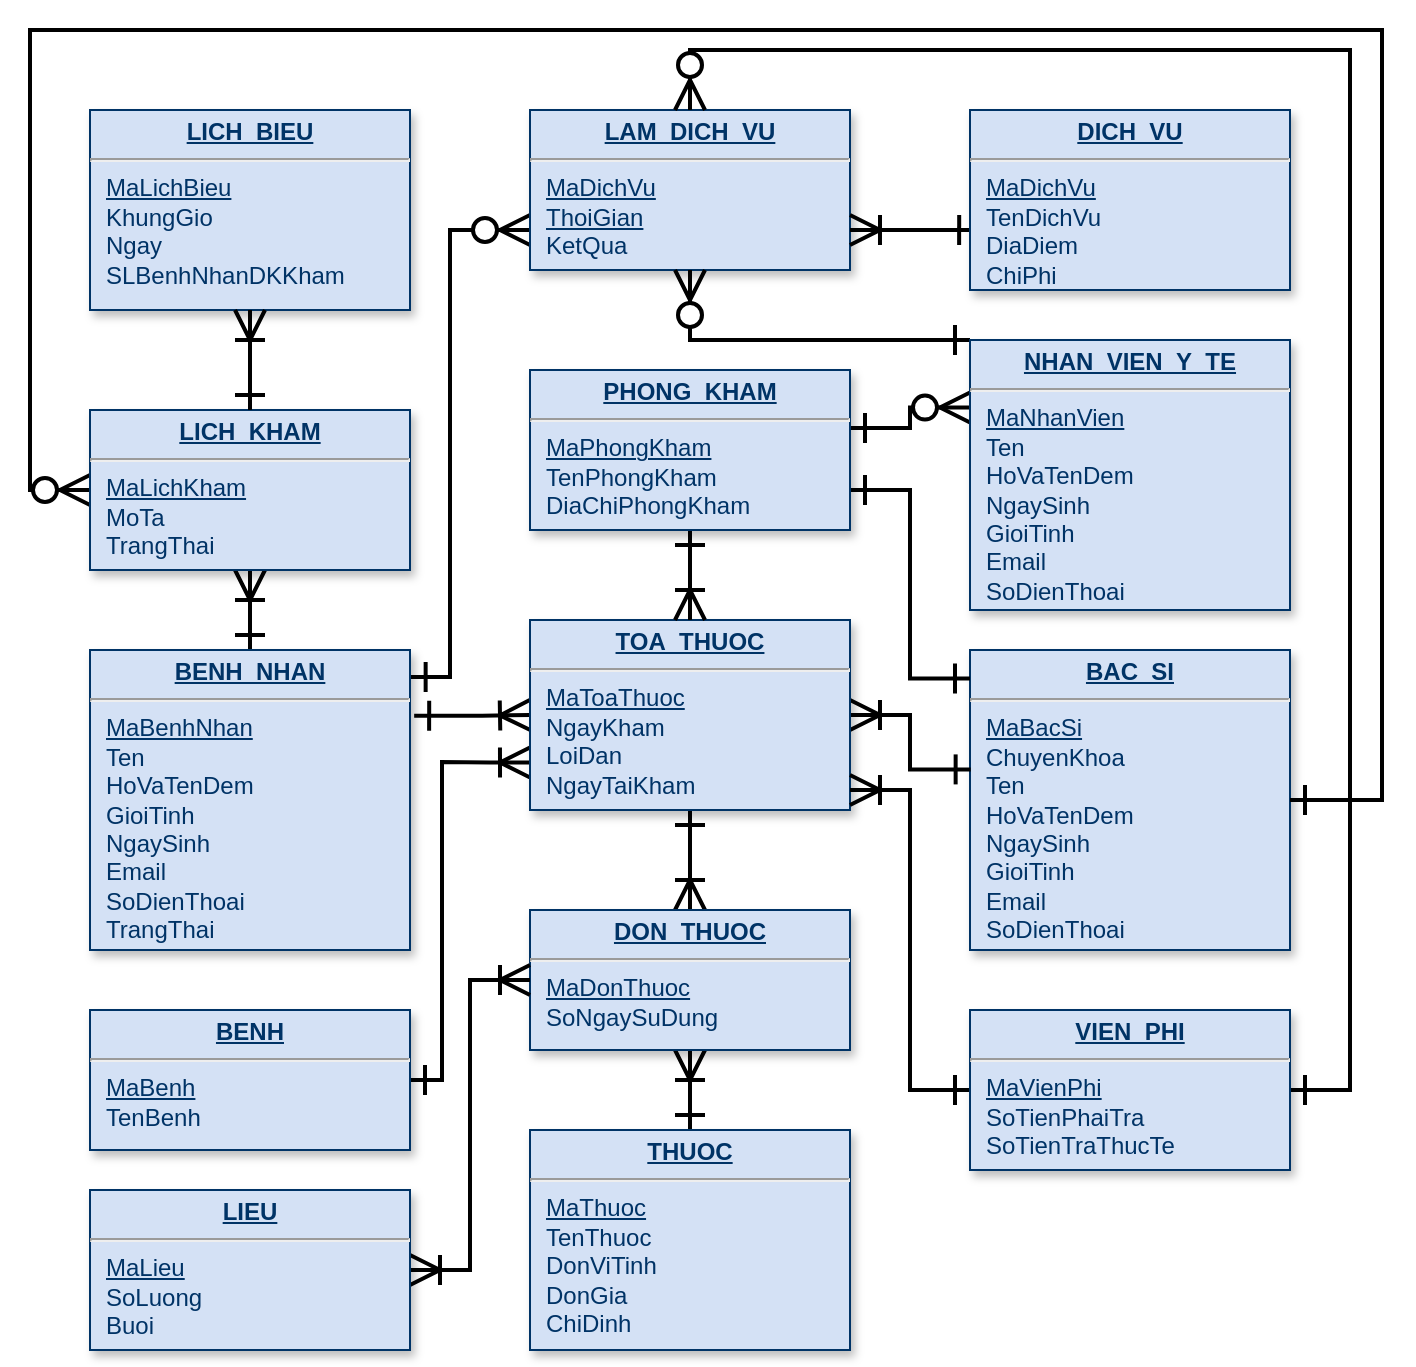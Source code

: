<mxfile version="13.10.4" type="github">
  <diagram name="Page-1" id="efa7a0a1-bf9b-a30e-e6df-94a7791c09e9">
    <mxGraphModel dx="42" dy="1658" grid="1" gridSize="10" guides="1" tooltips="1" connect="1" arrows="1" fold="1" page="1" pageScale="1" pageWidth="826" pageHeight="1169" background="#ffffff" math="0" shadow="0">
      <root>
        <mxCell id="0" />
        <mxCell id="1" parent="0" />
        <mxCell id="B0tJStdaB35ie_Ph1WJy-118" value="&lt;p style=&quot;margin: 0px ; margin-top: 4px ; text-align: center ; text-decoration: underline&quot;&gt;&lt;b&gt;BAC_SI&lt;/b&gt;&lt;/p&gt;&lt;hr&gt;&lt;p style=&quot;margin: 0px ; margin-left: 8px&quot;&gt;&lt;u&gt;MaBacSi&lt;/u&gt;&lt;/p&gt;&lt;p style=&quot;margin: 0px ; margin-left: 8px&quot;&gt;ChuyenKhoa&lt;/p&gt;&lt;p style=&quot;margin: 0px ; margin-left: 8px&quot;&gt;Ten&lt;/p&gt;&lt;p style=&quot;margin: 0px ; margin-left: 8px&quot;&gt;HoVaTenDem&lt;/p&gt;&lt;p style=&quot;margin: 0px ; margin-left: 8px&quot;&gt;NgaySinh&lt;/p&gt;&lt;p style=&quot;margin: 0px ; margin-left: 8px&quot;&gt;GioiTinh&lt;/p&gt;&lt;p style=&quot;margin: 0px ; margin-left: 8px&quot;&gt;Email&lt;/p&gt;&lt;p style=&quot;margin: 0px ; margin-left: 8px&quot;&gt;SoDienThoai&lt;/p&gt;" style="verticalAlign=top;align=left;overflow=fill;fontSize=12;fontFamily=Helvetica;html=1;strokeColor=#003366;shadow=1;fillColor=#D4E1F5;fontColor=#003366" parent="1" vertex="1">
          <mxGeometry x="1364" y="-810" width="160" height="150" as="geometry" />
        </mxCell>
        <mxCell id="B0tJStdaB35ie_Ph1WJy-130" style="edgeStyle=orthogonalEdgeStyle;rounded=0;orthogonalLoop=1;jettySize=auto;html=1;startArrow=ERone;startFill=0;startSize=12;endArrow=ERoneToMany;endFill=0;endSize=12;strokeWidth=2;entryX=0.5;entryY=1;entryDx=0;entryDy=0;exitX=0.5;exitY=0;exitDx=0;exitDy=0;" parent="1" source="B0tJStdaB35ie_Ph1WJy-119" target="B0tJStdaB35ie_Ph1WJy-126" edge="1">
          <mxGeometry relative="1" as="geometry">
            <mxPoint x="984" y="-784" as="sourcePoint" />
            <mxPoint x="944" y="-870" as="targetPoint" />
          </mxGeometry>
        </mxCell>
        <mxCell id="B0tJStdaB35ie_Ph1WJy-172" style="edgeStyle=orthogonalEdgeStyle;rounded=0;orthogonalLoop=1;jettySize=auto;html=1;exitX=1.002;exitY=0.09;exitDx=0;exitDy=0;startArrow=ERone;startFill=0;startSize=12;endArrow=ERzeroToMany;endFill=1;endSize=12;strokeWidth=2;entryX=0;entryY=0.75;entryDx=0;entryDy=0;exitPerimeter=0;" parent="1" source="B0tJStdaB35ie_Ph1WJy-119" target="B0tJStdaB35ie_Ph1WJy-136" edge="1">
          <mxGeometry relative="1" as="geometry">
            <mxPoint x="984" y="-1020.0" as="targetPoint" />
            <Array as="points">
              <mxPoint x="1104" y="-797" />
              <mxPoint x="1104" y="-1020" />
            </Array>
          </mxGeometry>
        </mxCell>
        <mxCell id="B0tJStdaB35ie_Ph1WJy-176" style="edgeStyle=orthogonalEdgeStyle;rounded=0;orthogonalLoop=1;jettySize=auto;html=1;entryX=0;entryY=0.5;entryDx=0;entryDy=0;startArrow=ERone;startFill=0;startSize=12;endArrow=ERoneToMany;endFill=0;endSize=12;strokeWidth=2;exitX=1.013;exitY=0.219;exitDx=0;exitDy=0;exitPerimeter=0;" parent="1" source="B0tJStdaB35ie_Ph1WJy-119" target="B0tJStdaB35ie_Ph1WJy-120" edge="1">
          <mxGeometry relative="1" as="geometry">
            <mxPoint x="1084" y="-801" as="sourcePoint" />
            <Array as="points">
              <mxPoint x="1120" y="-777" />
            </Array>
          </mxGeometry>
        </mxCell>
        <mxCell id="B0tJStdaB35ie_Ph1WJy-119" value="&lt;p style=&quot;margin: 0px ; margin-top: 4px ; text-align: center ; text-decoration: underline&quot;&gt;&lt;b&gt;BENH_NHAN&lt;/b&gt;&lt;/p&gt;&lt;hr&gt;&lt;p style=&quot;margin: 0px ; margin-left: 8px&quot;&gt;&lt;u&gt;MaBenhNhan&lt;/u&gt;&lt;/p&gt;&lt;p style=&quot;margin: 0px ; margin-left: 8px&quot;&gt;Ten&lt;/p&gt;&lt;p style=&quot;margin: 0px ; margin-left: 8px&quot;&gt;HoVaTenDem&lt;/p&gt;&lt;p style=&quot;margin: 0px ; margin-left: 8px&quot;&gt;GioiTinh&lt;/p&gt;&lt;p style=&quot;margin: 0px ; margin-left: 8px&quot;&gt;NgaySinh&lt;/p&gt;&lt;p style=&quot;margin: 0px ; margin-left: 8px&quot;&gt;Email&lt;/p&gt;&lt;p style=&quot;margin: 0px ; margin-left: 8px&quot;&gt;SoDienThoai&lt;/p&gt;&lt;p style=&quot;margin: 0px ; margin-left: 8px&quot;&gt;TrangThai&lt;/p&gt;" style="verticalAlign=top;align=left;overflow=fill;fontSize=12;fontFamily=Helvetica;html=1;strokeColor=#003366;shadow=1;fillColor=#D4E1F5;fontColor=#003366" parent="1" vertex="1">
          <mxGeometry x="924" y="-810" width="160" height="150" as="geometry" />
        </mxCell>
        <mxCell id="B0tJStdaB35ie_Ph1WJy-179" style="edgeStyle=orthogonalEdgeStyle;rounded=0;orthogonalLoop=1;jettySize=auto;html=1;exitX=1;exitY=0.5;exitDx=0;exitDy=0;startArrow=ERoneToMany;startFill=0;startSize=12;endArrow=ERone;endFill=0;endSize=12;strokeWidth=2;entryX=0.002;entryY=0.398;entryDx=0;entryDy=0;entryPerimeter=0;" parent="1" source="B0tJStdaB35ie_Ph1WJy-120" target="B0tJStdaB35ie_Ph1WJy-118" edge="1">
          <mxGeometry relative="1" as="geometry">
            <mxPoint x="1363" y="-730" as="targetPoint" />
            <Array as="points">
              <mxPoint x="1334" y="-778" />
              <mxPoint x="1334" y="-750" />
            </Array>
          </mxGeometry>
        </mxCell>
        <mxCell id="B0tJStdaB35ie_Ph1WJy-186" style="edgeStyle=orthogonalEdgeStyle;rounded=0;orthogonalLoop=1;jettySize=auto;html=1;exitX=0;exitY=0.75;exitDx=0;exitDy=0;startArrow=ERoneToMany;startFill=0;startSize=12;endArrow=ERone;endFill=0;endSize=12;strokeWidth=2;entryX=1;entryY=0.5;entryDx=0;entryDy=0;" parent="1" source="B0tJStdaB35ie_Ph1WJy-120" target="B0tJStdaB35ie_Ph1WJy-183" edge="1">
          <mxGeometry relative="1" as="geometry">
            <Array as="points">
              <mxPoint x="1124" y="-754" />
              <mxPoint x="1100" y="-754" />
              <mxPoint x="1100" y="-595" />
            </Array>
          </mxGeometry>
        </mxCell>
        <mxCell id="B0tJStdaB35ie_Ph1WJy-190" style="edgeStyle=orthogonalEdgeStyle;rounded=0;orthogonalLoop=1;jettySize=auto;html=1;exitX=0.5;exitY=1;exitDx=0;exitDy=0;entryX=0.5;entryY=0;entryDx=0;entryDy=0;startArrow=ERone;startFill=0;startSize=12;endArrow=ERoneToMany;endFill=0;endSize=12;strokeWidth=2;" parent="1" source="B0tJStdaB35ie_Ph1WJy-120" target="B0tJStdaB35ie_Ph1WJy-187" edge="1">
          <mxGeometry relative="1" as="geometry" />
        </mxCell>
        <mxCell id="B0tJStdaB35ie_Ph1WJy-120" value="&lt;p style=&quot;margin: 0px ; margin-top: 4px ; text-align: center ; text-decoration: underline&quot;&gt;&lt;b&gt;TOA_THUOC&lt;/b&gt;&lt;/p&gt;&lt;hr&gt;&lt;p style=&quot;margin: 0px ; margin-left: 8px&quot;&gt;&lt;u&gt;MaToaThuoc&lt;/u&gt;&lt;/p&gt;&lt;p style=&quot;margin: 0px ; margin-left: 8px&quot;&gt;NgayKham&lt;/p&gt;&lt;p style=&quot;margin: 0px ; margin-left: 8px&quot;&gt;LoiDan&lt;/p&gt;&lt;p style=&quot;margin: 0px ; margin-left: 8px&quot;&gt;NgayTaiKham&lt;/p&gt;" style="verticalAlign=top;align=left;overflow=fill;fontSize=12;fontFamily=Helvetica;html=1;strokeColor=#003366;shadow=1;fillColor=#D4E1F5;fontColor=#003366" parent="1" vertex="1">
          <mxGeometry x="1144" y="-825" width="160" height="95" as="geometry" />
        </mxCell>
        <mxCell id="B0tJStdaB35ie_Ph1WJy-134" style="edgeStyle=orthogonalEdgeStyle;rounded=0;orthogonalLoop=1;jettySize=auto;html=1;exitX=0.5;exitY=1;exitDx=0;exitDy=0;entryX=0.5;entryY=0;entryDx=0;entryDy=0;startArrow=ERone;startFill=0;startSize=12;endArrow=ERoneToMany;endFill=0;endSize=12;strokeWidth=2;" parent="1" source="B0tJStdaB35ie_Ph1WJy-121" target="B0tJStdaB35ie_Ph1WJy-120" edge="1">
          <mxGeometry relative="1" as="geometry" />
        </mxCell>
        <mxCell id="B0tJStdaB35ie_Ph1WJy-181" style="edgeStyle=orthogonalEdgeStyle;rounded=0;orthogonalLoop=1;jettySize=auto;html=1;exitX=1;exitY=0.75;exitDx=0;exitDy=0;entryX=0;entryY=0.095;entryDx=0;entryDy=0;entryPerimeter=0;startArrow=ERone;startFill=0;startSize=12;endArrow=ERone;endFill=0;endSize=12;strokeWidth=2;" parent="1" source="B0tJStdaB35ie_Ph1WJy-121" target="B0tJStdaB35ie_Ph1WJy-118" edge="1">
          <mxGeometry relative="1" as="geometry" />
        </mxCell>
        <mxCell id="B0tJStdaB35ie_Ph1WJy-182" style="edgeStyle=orthogonalEdgeStyle;rounded=0;orthogonalLoop=1;jettySize=auto;html=1;exitX=1;exitY=0.363;exitDx=0;exitDy=0;startArrow=ERone;startFill=0;startSize=12;endArrow=ERzeroToMany;endFill=1;endSize=12;strokeWidth=2;exitPerimeter=0;entryX=0;entryY=0.25;entryDx=0;entryDy=0;" parent="1" source="B0tJStdaB35ie_Ph1WJy-121" target="B0tJStdaB35ie_Ph1WJy-173" edge="1">
          <mxGeometry relative="1" as="geometry">
            <mxPoint x="1364" y="-925" as="targetPoint" />
          </mxGeometry>
        </mxCell>
        <mxCell id="B0tJStdaB35ie_Ph1WJy-121" value="&lt;p style=&quot;margin: 0px ; margin-top: 4px ; text-align: center ; text-decoration: underline&quot;&gt;&lt;b&gt;PHONG_KHAM&lt;/b&gt;&lt;/p&gt;&lt;hr&gt;&lt;p style=&quot;margin: 0px ; margin-left: 8px&quot;&gt;&lt;u&gt;MaPhongKham&lt;/u&gt;&lt;/p&gt;&lt;p style=&quot;margin: 0px ; margin-left: 8px&quot;&gt;TenPhongKham&lt;/p&gt;&lt;p style=&quot;margin: 0px ; margin-left: 8px&quot;&gt;DiaChiPhongKham&lt;/p&gt;" style="verticalAlign=top;align=left;overflow=fill;fontSize=12;fontFamily=Helvetica;html=1;strokeColor=#003366;shadow=1;fillColor=#D4E1F5;fontColor=#003366" parent="1" vertex="1">
          <mxGeometry x="1144" y="-950" width="160" height="80" as="geometry" />
        </mxCell>
        <mxCell id="SEWqbt-h9Y4v46-YcDt0-2" style="edgeStyle=orthogonalEdgeStyle;rounded=0;orthogonalLoop=1;jettySize=auto;html=1;exitX=0;exitY=0.5;exitDx=0;exitDy=0;entryX=1;entryY=0.5;entryDx=0;entryDy=0;startArrow=ERzeroToMany;startFill=1;startSize=12;endArrow=ERone;endFill=0;endSize=12;strokeWidth=2;" parent="1" source="B0tJStdaB35ie_Ph1WJy-126" target="B0tJStdaB35ie_Ph1WJy-118" edge="1">
          <mxGeometry relative="1" as="geometry">
            <Array as="points">
              <mxPoint x="894" y="-890" />
              <mxPoint x="894" y="-1120" />
              <mxPoint x="1570" y="-1120" />
              <mxPoint x="1570" y="-735" />
            </Array>
          </mxGeometry>
        </mxCell>
        <mxCell id="B0tJStdaB35ie_Ph1WJy-126" value="&lt;p style=&quot;margin: 0px ; margin-top: 4px ; text-align: center ; text-decoration: underline&quot;&gt;&lt;b&gt;LICH_KHAM&lt;/b&gt;&lt;/p&gt;&lt;hr&gt;&lt;p style=&quot;margin: 0px ; margin-left: 8px&quot;&gt;&lt;u&gt;MaLichKham&lt;/u&gt;&lt;/p&gt;&lt;p style=&quot;margin: 0px ; margin-left: 8px&quot;&gt;MoTa&lt;/p&gt;&lt;p style=&quot;margin: 0px ; margin-left: 8px&quot;&gt;TrangThai&lt;/p&gt;" style="verticalAlign=top;align=left;overflow=fill;fontSize=12;fontFamily=Helvetica;html=1;strokeColor=#003366;shadow=1;fillColor=#D4E1F5;fontColor=#003366" parent="1" vertex="1">
          <mxGeometry x="924" y="-930" width="160" height="80" as="geometry" />
        </mxCell>
        <mxCell id="B0tJStdaB35ie_Ph1WJy-136" value="&lt;p style=&quot;margin: 0px ; margin-top: 4px ; text-align: center ; text-decoration: underline&quot;&gt;&lt;b&gt;LAM_DICH_VU&lt;/b&gt;&lt;/p&gt;&lt;hr&gt;&lt;p style=&quot;margin: 0px ; margin-left: 8px&quot;&gt;&lt;u&gt;MaDichVu&lt;/u&gt;&lt;/p&gt;&lt;p style=&quot;margin: 0px ; margin-left: 8px&quot;&gt;&lt;u&gt;ThoiGian&lt;/u&gt;&lt;/p&gt;&lt;p style=&quot;margin: 0px ; margin-left: 8px&quot;&gt;KetQua&lt;/p&gt;&lt;p style=&quot;margin: 0px ; margin-left: 8px&quot;&gt;&lt;br&gt;&lt;/p&gt;" style="verticalAlign=top;align=left;overflow=fill;fontSize=12;fontFamily=Helvetica;html=1;strokeColor=#003366;shadow=1;fillColor=#D4E1F5;fontColor=#003366" parent="1" vertex="1">
          <mxGeometry x="1144" y="-1080" width="160" height="80" as="geometry" />
        </mxCell>
        <mxCell id="B0tJStdaB35ie_Ph1WJy-138" style="edgeStyle=orthogonalEdgeStyle;rounded=0;orthogonalLoop=1;jettySize=auto;html=1;exitX=0.013;exitY=0.667;exitDx=0;exitDy=0;entryX=1;entryY=0.75;entryDx=0;entryDy=0;startArrow=ERone;startFill=0;startSize=12;endArrow=ERoneToMany;endFill=0;endSize=12;strokeWidth=2;exitPerimeter=0;" parent="1" source="B0tJStdaB35ie_Ph1WJy-137" target="B0tJStdaB35ie_Ph1WJy-136" edge="1">
          <mxGeometry relative="1" as="geometry" />
        </mxCell>
        <mxCell id="B0tJStdaB35ie_Ph1WJy-137" value="&lt;p style=&quot;margin: 0px ; margin-top: 4px ; text-align: center ; text-decoration: underline&quot;&gt;&lt;b&gt;DICH_VU&lt;/b&gt;&lt;/p&gt;&lt;hr&gt;&lt;p style=&quot;margin: 0px ; margin-left: 8px&quot;&gt;&lt;u&gt;MaDichVu&lt;/u&gt;&lt;/p&gt;&lt;p style=&quot;margin: 0px ; margin-left: 8px&quot;&gt;TenDichVu&lt;/p&gt;&lt;p style=&quot;margin: 0px ; margin-left: 8px&quot;&gt;DiaDiem&lt;/p&gt;&lt;p style=&quot;margin: 0px ; margin-left: 8px&quot;&gt;ChiPhi&lt;/p&gt;" style="verticalAlign=top;align=left;overflow=fill;fontSize=12;fontFamily=Helvetica;html=1;strokeColor=#003366;shadow=1;fillColor=#D4E1F5;fontColor=#003366" parent="1" vertex="1">
          <mxGeometry x="1364" y="-1080" width="160" height="90" as="geometry" />
        </mxCell>
        <mxCell id="SEWqbt-h9Y4v46-YcDt0-1" style="edgeStyle=orthogonalEdgeStyle;rounded=0;orthogonalLoop=1;jettySize=auto;html=1;exitX=0;exitY=0;exitDx=0;exitDy=0;entryX=0.5;entryY=1;entryDx=0;entryDy=0;strokeWidth=2;endArrow=ERzeroToMany;endFill=1;endSize=12;startSize=12;startArrow=ERone;startFill=0;" parent="1" source="B0tJStdaB35ie_Ph1WJy-173" target="B0tJStdaB35ie_Ph1WJy-136" edge="1">
          <mxGeometry relative="1" as="geometry">
            <Array as="points">
              <mxPoint x="1224" y="-965" />
            </Array>
          </mxGeometry>
        </mxCell>
        <mxCell id="B0tJStdaB35ie_Ph1WJy-173" value="&lt;p style=&quot;margin: 0px ; margin-top: 4px ; text-align: center ; text-decoration: underline&quot;&gt;&lt;b&gt;NHAN_VIEN_Y_TE&lt;/b&gt;&lt;/p&gt;&lt;hr&gt;&lt;p style=&quot;margin: 0px ; margin-left: 8px&quot;&gt;&lt;u&gt;MaNhanVien&lt;/u&gt;&lt;/p&gt;&lt;p style=&quot;margin: 0px ; margin-left: 8px&quot;&gt;Ten&lt;/p&gt;&lt;p style=&quot;margin: 0px ; margin-left: 8px&quot;&gt;HoVaTenDem&lt;/p&gt;&lt;p style=&quot;margin: 0px 0px 0px 8px&quot;&gt;NgaySinh&lt;/p&gt;&lt;p style=&quot;margin: 0px 0px 0px 8px&quot;&gt;GioiTinh&lt;/p&gt;&lt;p style=&quot;margin: 0px 0px 0px 8px&quot;&gt;Email&lt;/p&gt;&lt;p style=&quot;margin: 0px 0px 0px 8px&quot;&gt;SoDienThoai&lt;/p&gt;" style="verticalAlign=top;align=left;overflow=fill;fontSize=12;fontFamily=Helvetica;html=1;strokeColor=#003366;shadow=1;fillColor=#D4E1F5;fontColor=#003366" parent="1" vertex="1">
          <mxGeometry x="1364" y="-965" width="160" height="135" as="geometry" />
        </mxCell>
        <mxCell id="B0tJStdaB35ie_Ph1WJy-183" value="&lt;p style=&quot;margin: 0px ; margin-top: 4px ; text-align: center ; text-decoration: underline&quot;&gt;&lt;b&gt;BENH&lt;/b&gt;&lt;/p&gt;&lt;hr&gt;&lt;p style=&quot;margin: 0px ; margin-left: 8px&quot;&gt;&lt;u&gt;MaBenh&lt;/u&gt;&lt;/p&gt;&lt;p style=&quot;margin: 0px ; margin-left: 8px&quot;&gt;TenBenh&lt;/p&gt;&lt;p style=&quot;margin: 0px ; margin-left: 8px&quot;&gt;&lt;br&gt;&lt;/p&gt;" style="verticalAlign=top;align=left;overflow=fill;fontSize=12;fontFamily=Helvetica;html=1;strokeColor=#003366;shadow=1;fillColor=#D4E1F5;fontColor=#003366" parent="1" vertex="1">
          <mxGeometry x="924" y="-630" width="160" height="70" as="geometry" />
        </mxCell>
        <mxCell id="B0tJStdaB35ie_Ph1WJy-193" style="edgeStyle=orthogonalEdgeStyle;rounded=0;orthogonalLoop=1;jettySize=auto;html=1;exitX=0.5;exitY=1;exitDx=0;exitDy=0;entryX=0.5;entryY=0;entryDx=0;entryDy=0;startArrow=ERoneToMany;startFill=0;startSize=12;endArrow=ERone;endFill=0;endSize=12;strokeWidth=2;" parent="1" source="B0tJStdaB35ie_Ph1WJy-187" target="B0tJStdaB35ie_Ph1WJy-191" edge="1">
          <mxGeometry relative="1" as="geometry" />
        </mxCell>
        <mxCell id="B0tJStdaB35ie_Ph1WJy-187" value="&lt;p style=&quot;margin: 0px ; margin-top: 4px ; text-align: center ; text-decoration: underline&quot;&gt;&lt;b&gt;DON_THUOC&lt;/b&gt;&lt;/p&gt;&lt;hr&gt;&lt;p style=&quot;margin: 0px ; margin-left: 8px&quot;&gt;&lt;u&gt;MaDonThuoc&lt;/u&gt;&lt;/p&gt;&lt;p style=&quot;margin: 0px ; margin-left: 8px&quot;&gt;SoNgaySuDung&lt;/p&gt;" style="verticalAlign=top;align=left;overflow=fill;fontSize=12;fontFamily=Helvetica;html=1;strokeColor=#003366;shadow=1;fillColor=#D4E1F5;fontColor=#003366" parent="1" vertex="1">
          <mxGeometry x="1144" y="-680" width="160" height="70" as="geometry" />
        </mxCell>
        <mxCell id="B0tJStdaB35ie_Ph1WJy-191" value="&lt;p style=&quot;margin: 0px ; margin-top: 4px ; text-align: center ; text-decoration: underline&quot;&gt;&lt;b&gt;THUOC&lt;/b&gt;&lt;/p&gt;&lt;hr&gt;&lt;p style=&quot;margin: 0px ; margin-left: 8px&quot;&gt;&lt;u&gt;MaThuoc&lt;/u&gt;&lt;/p&gt;&lt;p style=&quot;margin: 0px ; margin-left: 8px&quot;&gt;TenThuoc&lt;/p&gt;&lt;p style=&quot;margin: 0px ; margin-left: 8px&quot;&gt;DonViTinh&lt;/p&gt;&lt;p style=&quot;margin: 0px ; margin-left: 8px&quot;&gt;DonGia&lt;/p&gt;&lt;p style=&quot;margin: 0px ; margin-left: 8px&quot;&gt;ChiDinh&lt;/p&gt;&lt;p style=&quot;margin: 0px ; margin-left: 8px&quot;&gt;&lt;br&gt;&lt;/p&gt;" style="verticalAlign=top;align=left;overflow=fill;fontSize=12;fontFamily=Helvetica;html=1;strokeColor=#003366;shadow=1;fillColor=#D4E1F5;fontColor=#003366" parent="1" vertex="1">
          <mxGeometry x="1144" y="-570" width="160" height="110" as="geometry" />
        </mxCell>
        <mxCell id="B0tJStdaB35ie_Ph1WJy-195" style="edgeStyle=orthogonalEdgeStyle;rounded=0;orthogonalLoop=1;jettySize=auto;html=1;exitX=1;exitY=0.5;exitDx=0;exitDy=0;entryX=0;entryY=0.5;entryDx=0;entryDy=0;startArrow=ERoneToMany;startFill=0;startSize=12;endArrow=ERoneToMany;endFill=0;endSize=12;strokeWidth=2;" parent="1" source="B0tJStdaB35ie_Ph1WJy-194" target="B0tJStdaB35ie_Ph1WJy-187" edge="1">
          <mxGeometry relative="1" as="geometry" />
        </mxCell>
        <mxCell id="B0tJStdaB35ie_Ph1WJy-194" value="&lt;p style=&quot;margin: 0px ; margin-top: 4px ; text-align: center ; text-decoration: underline&quot;&gt;&lt;b&gt;LIEU&lt;/b&gt;&lt;/p&gt;&lt;hr&gt;&lt;p style=&quot;margin: 0px ; margin-left: 8px&quot;&gt;&lt;u&gt;MaLieu&lt;/u&gt;&lt;/p&gt;&lt;p style=&quot;margin: 0px ; margin-left: 8px&quot;&gt;SoLuong&lt;/p&gt;&lt;p style=&quot;margin: 0px ; margin-left: 8px&quot;&gt;Buoi&lt;/p&gt;" style="verticalAlign=top;align=left;overflow=fill;fontSize=12;fontFamily=Helvetica;html=1;strokeColor=#003366;shadow=1;fillColor=#D4E1F5;fontColor=#003366" parent="1" vertex="1">
          <mxGeometry x="924" y="-540" width="160" height="80" as="geometry" />
        </mxCell>
        <mxCell id="B0tJStdaB35ie_Ph1WJy-200" style="edgeStyle=orthogonalEdgeStyle;rounded=0;orthogonalLoop=1;jettySize=auto;html=1;exitX=0;exitY=0.5;exitDx=0;exitDy=0;entryX=1;entryY=0.895;entryDx=0;entryDy=0;entryPerimeter=0;startArrow=ERone;startFill=0;startSize=12;endArrow=ERoneToMany;endFill=0;endSize=12;strokeWidth=2;" parent="1" source="B0tJStdaB35ie_Ph1WJy-199" target="B0tJStdaB35ie_Ph1WJy-120" edge="1">
          <mxGeometry relative="1" as="geometry" />
        </mxCell>
        <mxCell id="B0tJStdaB35ie_Ph1WJy-203" style="edgeStyle=orthogonalEdgeStyle;rounded=0;orthogonalLoop=1;jettySize=auto;html=1;exitX=1;exitY=0.5;exitDx=0;exitDy=0;entryX=0.5;entryY=0;entryDx=0;entryDy=0;startArrow=ERone;startFill=0;startSize=12;endArrow=ERzeroToMany;endFill=1;endSize=12;strokeWidth=2;" parent="1" source="B0tJStdaB35ie_Ph1WJy-199" target="B0tJStdaB35ie_Ph1WJy-136" edge="1">
          <mxGeometry relative="1" as="geometry" />
        </mxCell>
        <mxCell id="B0tJStdaB35ie_Ph1WJy-199" value="&lt;p style=&quot;margin: 0px ; margin-top: 4px ; text-align: center ; text-decoration: underline&quot;&gt;&lt;b&gt;VIEN_PHI&lt;/b&gt;&lt;/p&gt;&lt;hr&gt;&lt;p style=&quot;margin: 0px ; margin-left: 8px&quot;&gt;&lt;u&gt;MaVienPhi&lt;/u&gt;&lt;/p&gt;&lt;p style=&quot;margin: 0px ; margin-left: 8px&quot;&gt;SoTienPhaiTra&lt;/p&gt;&lt;p style=&quot;margin: 0px ; margin-left: 8px&quot;&gt;SoTienTraThucTe&lt;/p&gt;" style="verticalAlign=top;align=left;overflow=fill;fontSize=12;fontFamily=Helvetica;html=1;strokeColor=#003366;shadow=1;fillColor=#D4E1F5;fontColor=#003366" parent="1" vertex="1">
          <mxGeometry x="1364" y="-630" width="160" height="80" as="geometry" />
        </mxCell>
        <mxCell id="5lNmmFZzOXEQ4RBPfCnp-1" value="&lt;p style=&quot;margin: 0px ; margin-top: 4px ; text-align: center ; text-decoration: underline&quot;&gt;&lt;b&gt;LICH_BIEU&lt;/b&gt;&lt;/p&gt;&lt;hr&gt;&lt;p style=&quot;margin: 0px ; margin-left: 8px&quot;&gt;&lt;u&gt;MaLichBieu&lt;/u&gt;&lt;/p&gt;&lt;p style=&quot;margin: 0px ; margin-left: 8px&quot;&gt;KhungGio&lt;/p&gt;&lt;p style=&quot;margin: 0px ; margin-left: 8px&quot;&gt;Ngay&lt;/p&gt;&lt;p style=&quot;margin: 0px ; margin-left: 8px&quot;&gt;SLBenhNhanDKKham&lt;/p&gt;" style="verticalAlign=top;align=left;overflow=fill;fontSize=12;fontFamily=Helvetica;html=1;strokeColor=#003366;shadow=1;fillColor=#D4E1F5;fontColor=#003366" parent="1" vertex="1">
          <mxGeometry x="924" y="-1080" width="160" height="100" as="geometry" />
        </mxCell>
        <mxCell id="5lNmmFZzOXEQ4RBPfCnp-2" style="edgeStyle=orthogonalEdgeStyle;rounded=0;orthogonalLoop=1;jettySize=auto;html=1;startArrow=ERone;startFill=0;startSize=12;endArrow=ERoneToMany;endFill=0;endSize=12;strokeWidth=2;entryX=0.5;entryY=1;entryDx=0;entryDy=0;exitX=0.5;exitY=0;exitDx=0;exitDy=0;" parent="1" source="B0tJStdaB35ie_Ph1WJy-126" target="5lNmmFZzOXEQ4RBPfCnp-1" edge="1">
          <mxGeometry relative="1" as="geometry">
            <mxPoint x="990" y="-940" as="sourcePoint" />
            <mxPoint x="990" y="-980" as="targetPoint" />
            <Array as="points">
              <mxPoint x="1004" y="-950" />
              <mxPoint x="1004" y="-950" />
            </Array>
          </mxGeometry>
        </mxCell>
      </root>
    </mxGraphModel>
  </diagram>
</mxfile>
